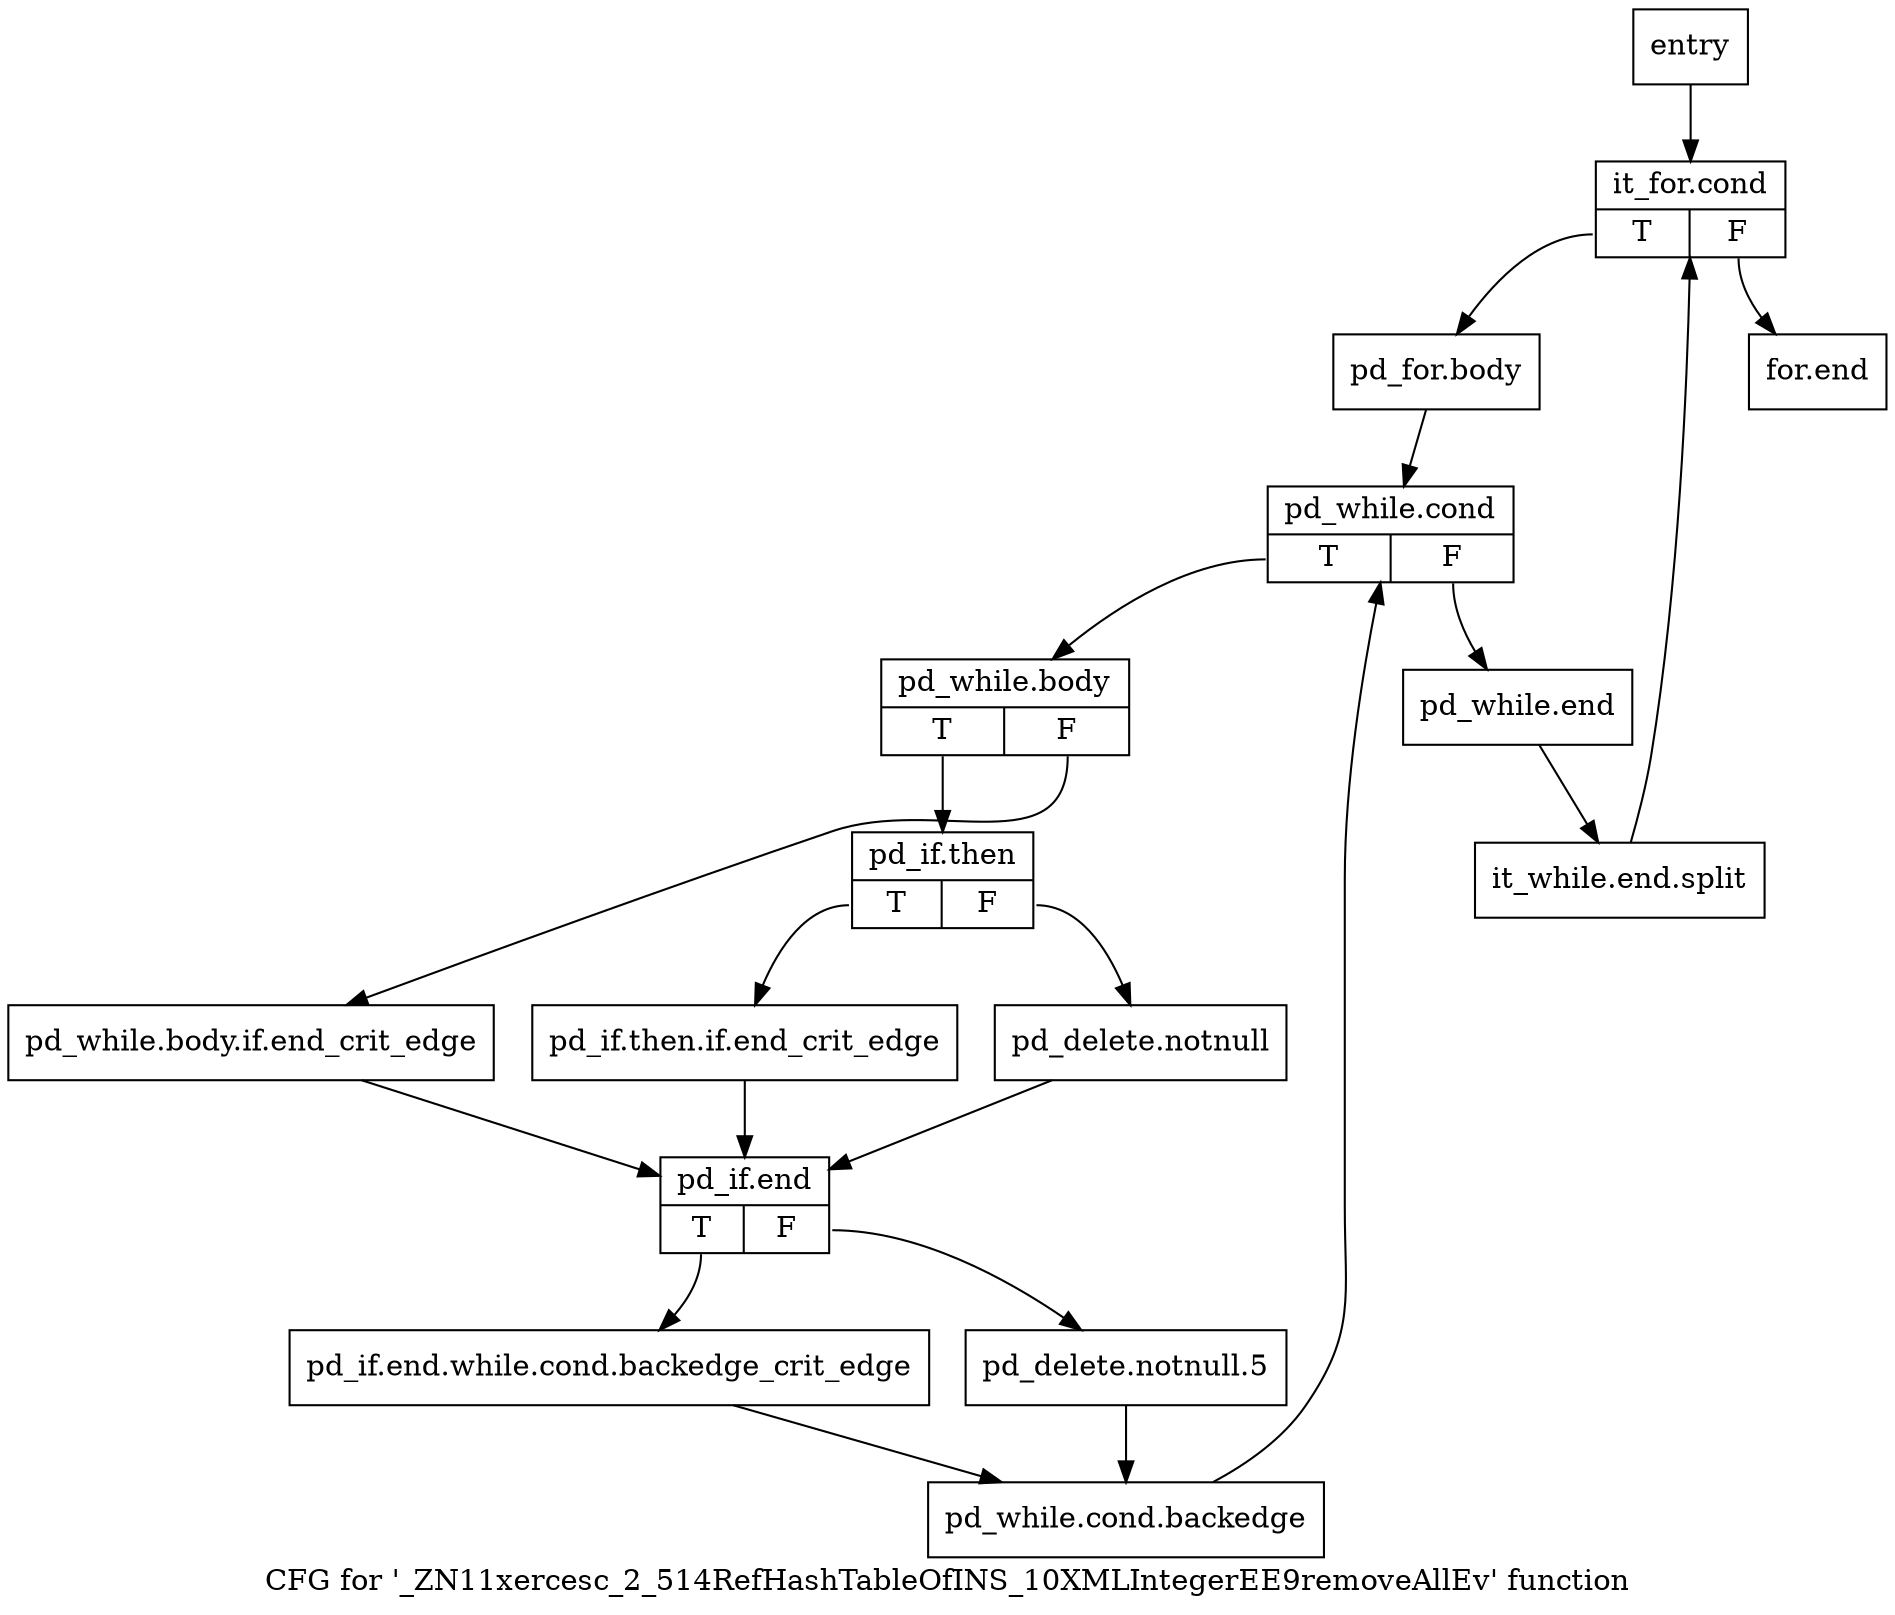 digraph "CFG for '_ZN11xercesc_2_514RefHashTableOfINS_10XMLIntegerEE9removeAllEv' function" {
	label="CFG for '_ZN11xercesc_2_514RefHashTableOfINS_10XMLIntegerEE9removeAllEv' function";

	Node0x213c710 [shape=record,label="{entry}"];
	Node0x213c710 -> Node0x213c760;
	Node0x213c760 [shape=record,label="{it_for.cond|{<s0>T|<s1>F}}"];
	Node0x213c760:s0 -> Node0x213c7b0;
	Node0x213c760:s1 -> Node0x213cb70;
	Node0x213c7b0 [shape=record,label="{pd_for.body}"];
	Node0x213c7b0 -> Node0x213c800;
	Node0x213c800 [shape=record,label="{pd_while.cond|{<s0>T|<s1>F}}"];
	Node0x213c800:s0 -> Node0x213c850;
	Node0x213c800:s1 -> Node0x213cb20;
	Node0x213c850 [shape=record,label="{pd_while.body|{<s0>T|<s1>F}}"];
	Node0x213c850:s0 -> Node0x213c8f0;
	Node0x213c850:s1 -> Node0x213c8a0;
	Node0x213c8a0 [shape=record,label="{pd_while.body.if.end_crit_edge}"];
	Node0x213c8a0 -> Node0x213c9e0;
	Node0x213c8f0 [shape=record,label="{pd_if.then|{<s0>T|<s1>F}}"];
	Node0x213c8f0:s0 -> Node0x213c940;
	Node0x213c8f0:s1 -> Node0x213c990;
	Node0x213c940 [shape=record,label="{pd_if.then.if.end_crit_edge}"];
	Node0x213c940 -> Node0x213c9e0;
	Node0x213c990 [shape=record,label="{pd_delete.notnull}"];
	Node0x213c990 -> Node0x213c9e0;
	Node0x213c9e0 [shape=record,label="{pd_if.end|{<s0>T|<s1>F}}"];
	Node0x213c9e0:s0 -> Node0x213ca30;
	Node0x213c9e0:s1 -> Node0x213ca80;
	Node0x213ca30 [shape=record,label="{pd_if.end.while.cond.backedge_crit_edge}"];
	Node0x213ca30 -> Node0x213cad0;
	Node0x213ca80 [shape=record,label="{pd_delete.notnull.5}"];
	Node0x213ca80 -> Node0x213cad0;
	Node0x213cad0 [shape=record,label="{pd_while.cond.backedge}"];
	Node0x213cad0 -> Node0x213c800;
	Node0x213cb20 [shape=record,label="{pd_while.end}"];
	Node0x213cb20 -> Node0xa3a4350;
	Node0xa3a4350 [shape=record,label="{it_while.end.split}"];
	Node0xa3a4350 -> Node0x213c760;
	Node0x213cb70 [shape=record,label="{for.end}"];
}
